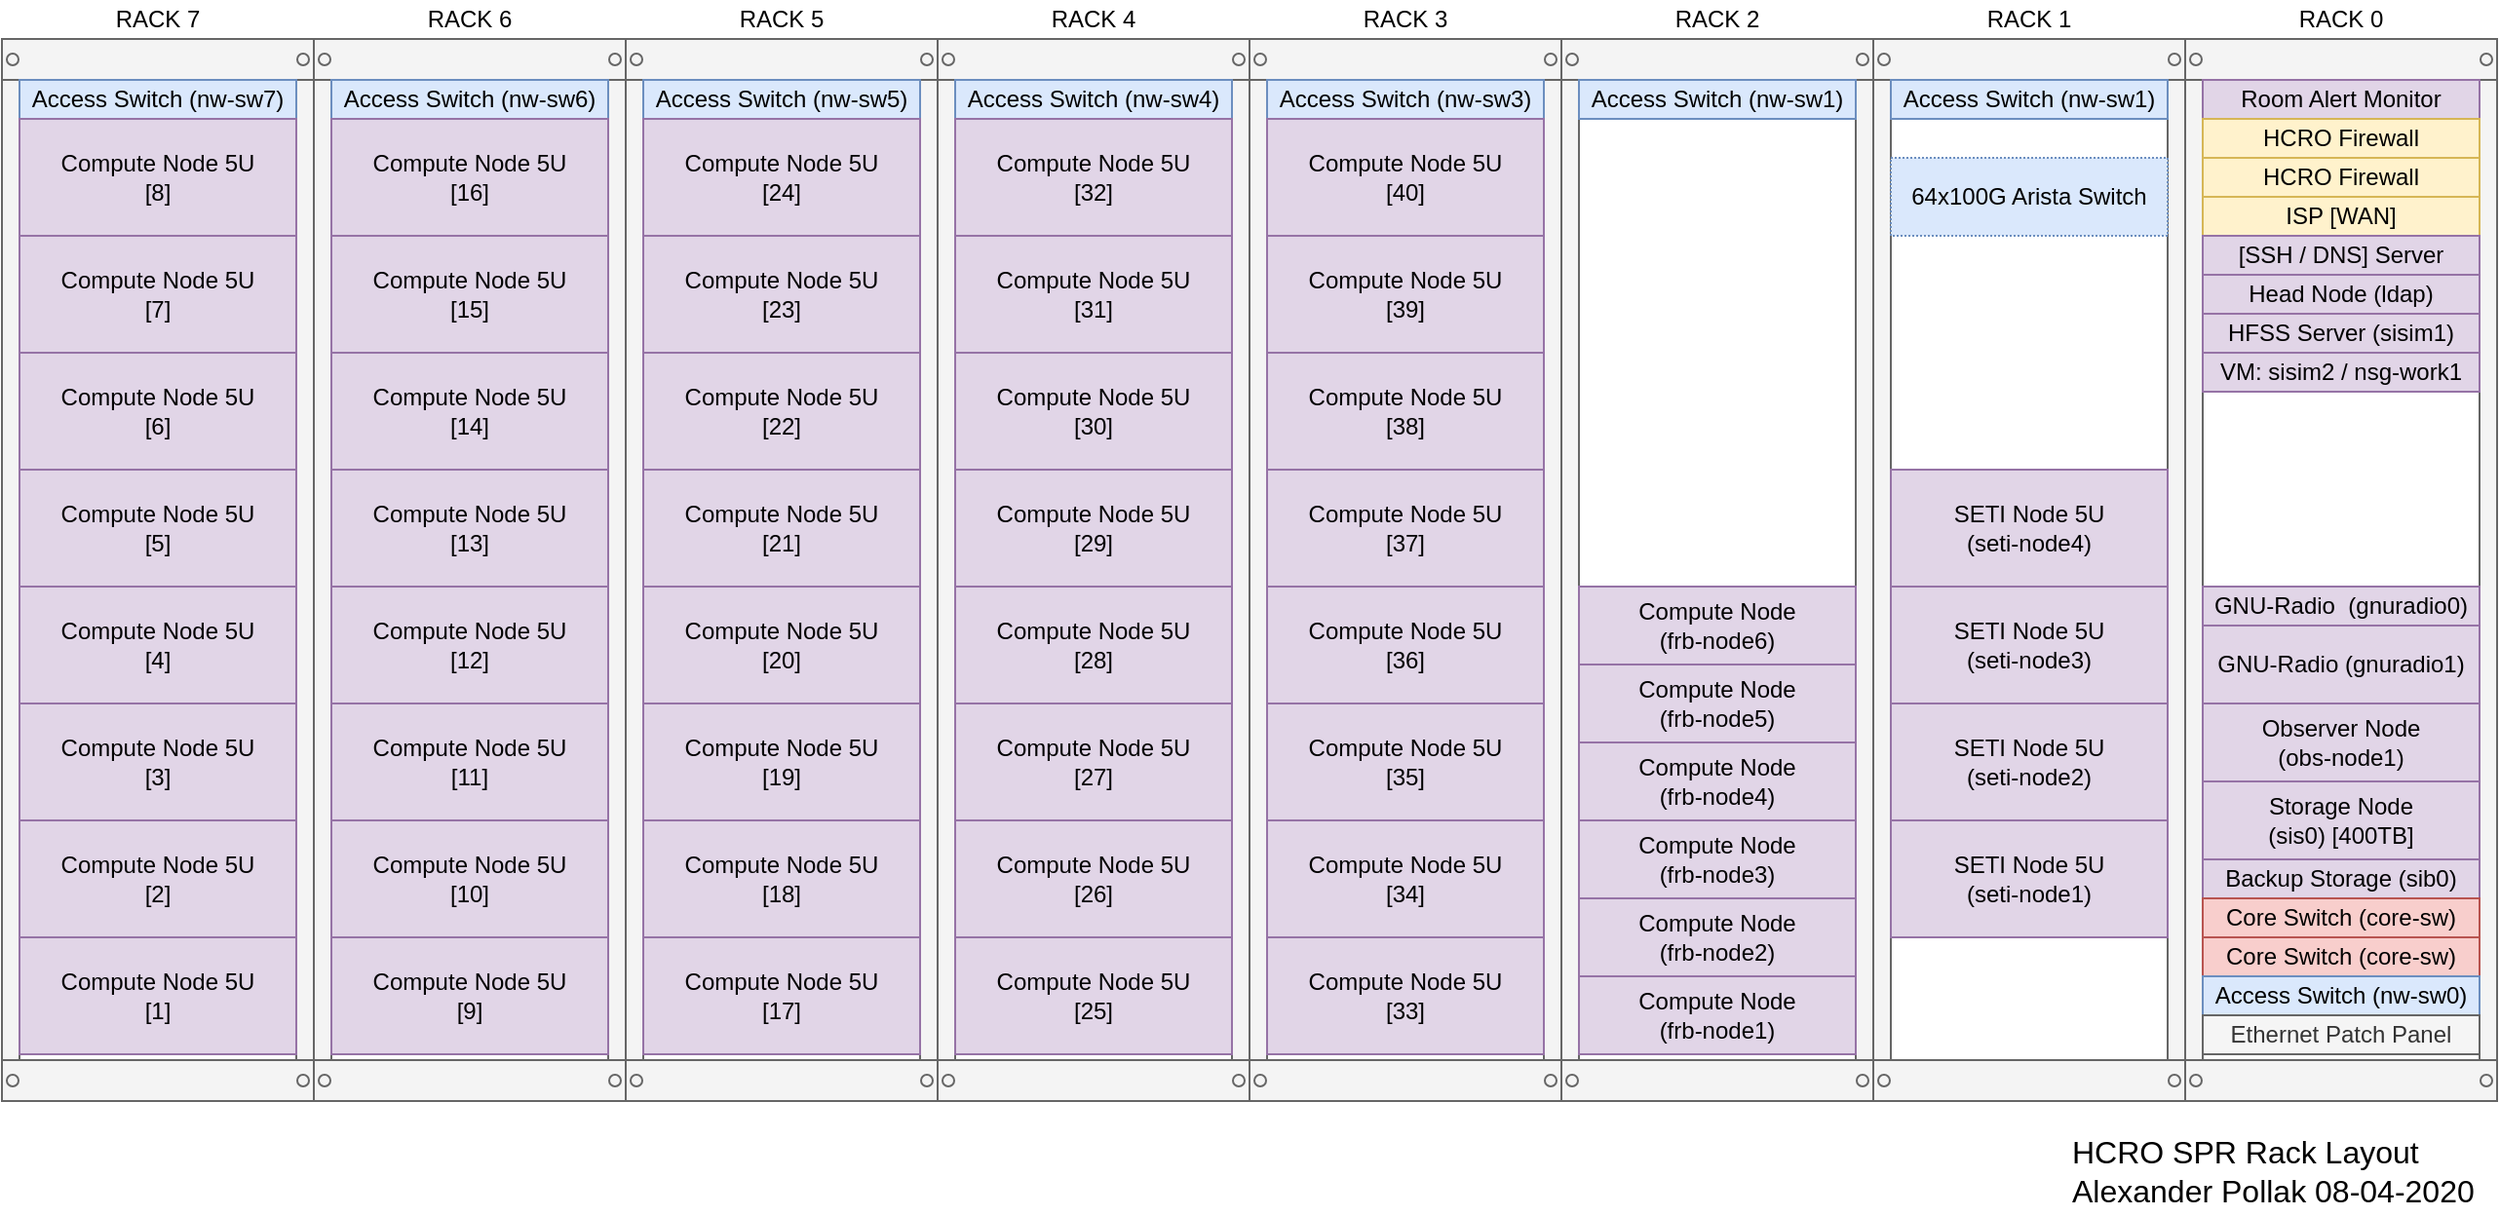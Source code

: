 <mxfile version="14.5.1" type="device"><diagram id="acVlcwg54Op8fTkylgdc" name="Page-1"><mxGraphModel dx="1106" dy="791" grid="1" gridSize="5" guides="1" tooltips="1" connect="1" arrows="1" fold="1" page="1" pageScale="1" pageWidth="1300" pageHeight="700" math="0" shadow="0"><root><mxCell id="0"/><mxCell id="1" parent="0"/><mxCell id="pl-7MKPq9duxqX2L7ix8-50" value="" style="strokeColor=#666666;html=1;verticalLabelPosition=bottom;labelBackgroundColor=#ffffff;verticalAlign=top;outlineConnect=0;shadow=0;dashed=0;shape=mxgraph.rackGeneral.container;fillColor2=#f4f4f4;container=1;collapsible=0;childLayout=rack;allowGaps=1;marginLeft=9;marginRight=9;marginTop=21;marginBottom=22;textColor=#666666;numDisp=off;align=left;" parent="1" vertex="1"><mxGeometry x="160" y="40" width="160" height="545" as="geometry"/></mxCell><mxCell id="UvotkjLp0H2UKWffZl4T-34" value="Access Switch (nw-sw6)" style="rounded=0;whiteSpace=wrap;html=1;fillColor=#dae8fc;strokeColor=#6c8ebf;" parent="pl-7MKPq9duxqX2L7ix8-50" vertex="1"><mxGeometry x="9" y="21" width="142" height="20" as="geometry"/></mxCell><mxCell id="UvotkjLp0H2UKWffZl4T-11" value="Compute Node 5U&lt;br&gt;[16]" style="rounded=0;whiteSpace=wrap;html=1;fillColor=#e1d5e7;strokeColor=#9673a6;" parent="pl-7MKPq9duxqX2L7ix8-50" vertex="1"><mxGeometry x="9" y="41" width="142" height="60" as="geometry"/></mxCell><mxCell id="UvotkjLp0H2UKWffZl4T-49" value="Compute Node 5U&lt;br&gt;[15]" style="rounded=0;whiteSpace=wrap;html=1;fillColor=#e1d5e7;strokeColor=#9673a6;" parent="pl-7MKPq9duxqX2L7ix8-50" vertex="1"><mxGeometry x="9" y="101" width="142" height="60" as="geometry"/></mxCell><mxCell id="UvotkjLp0H2UKWffZl4T-48" value="Compute Node 5U&lt;br&gt;[14]" style="rounded=0;whiteSpace=wrap;html=1;fillColor=#e1d5e7;strokeColor=#9673a6;" parent="pl-7MKPq9duxqX2L7ix8-50" vertex="1"><mxGeometry x="9" y="161" width="142" height="60" as="geometry"/></mxCell><mxCell id="UvotkjLp0H2UKWffZl4T-47" value="Compute Node 5U&lt;br&gt;[13]" style="rounded=0;whiteSpace=wrap;html=1;fillColor=#e1d5e7;strokeColor=#9673a6;" parent="pl-7MKPq9duxqX2L7ix8-50" vertex="1"><mxGeometry x="9" y="221" width="142" height="60" as="geometry"/></mxCell><mxCell id="UvotkjLp0H2UKWffZl4T-46" value="Compute Node 5U&lt;br&gt;[12]" style="rounded=0;whiteSpace=wrap;html=1;fillColor=#e1d5e7;strokeColor=#9673a6;" parent="pl-7MKPq9duxqX2L7ix8-50" vertex="1"><mxGeometry x="9" y="281" width="142" height="60" as="geometry"/></mxCell><mxCell id="UvotkjLp0H2UKWffZl4T-45" value="Compute Node 5U&lt;br&gt;[11]" style="rounded=0;whiteSpace=wrap;html=1;fillColor=#e1d5e7;strokeColor=#9673a6;" parent="pl-7MKPq9duxqX2L7ix8-50" vertex="1"><mxGeometry x="9" y="341" width="142" height="60" as="geometry"/></mxCell><mxCell id="UvotkjLp0H2UKWffZl4T-44" value="Compute Node 5U&lt;br&gt;[10]" style="rounded=0;whiteSpace=wrap;html=1;fillColor=#e1d5e7;strokeColor=#9673a6;" parent="pl-7MKPq9duxqX2L7ix8-50" vertex="1"><mxGeometry x="9" y="401" width="142" height="60" as="geometry"/></mxCell><mxCell id="UvotkjLp0H2UKWffZl4T-43" value="Compute Node 5U&lt;br&gt;[9]" style="rounded=0;whiteSpace=wrap;html=1;fillColor=#e1d5e7;strokeColor=#9673a6;" parent="pl-7MKPq9duxqX2L7ix8-50" vertex="1"><mxGeometry x="9" y="461" width="142" height="60" as="geometry"/></mxCell><mxCell id="pl-7MKPq9duxqX2L7ix8-52" value="" style="strokeColor=#666666;html=1;verticalLabelPosition=bottom;labelBackgroundColor=#ffffff;verticalAlign=top;outlineConnect=0;shadow=0;dashed=0;shape=mxgraph.rackGeneral.container;fillColor2=#f4f4f4;container=1;collapsible=0;childLayout=rack;allowGaps=1;marginLeft=9;marginRight=9;marginTop=21;marginBottom=22;textColor=#666666;numDisp=off;align=left;" parent="1" vertex="1"><mxGeometry x="960" y="40" width="160" height="545" as="geometry"/></mxCell><mxCell id="Iebf_8mehRevrUUTyz5r-128" value="Access Switch (nw-sw1)" style="rounded=0;whiteSpace=wrap;html=1;fillColor=#dae8fc;strokeColor=#6c8ebf;" parent="pl-7MKPq9duxqX2L7ix8-52" vertex="1"><mxGeometry x="9" y="21" width="142" height="20" as="geometry"/></mxCell><mxCell id="UvotkjLp0H2UKWffZl4T-32" value="64x100G Arista Switch" style="rounded=0;whiteSpace=wrap;html=1;fillColor=#dae8fc;strokeColor=#6c8ebf;dashed=1;dashPattern=1 1;" parent="pl-7MKPq9duxqX2L7ix8-52" vertex="1"><mxGeometry x="9" y="61" width="142" height="40" as="geometry"/></mxCell><mxCell id="UvotkjLp0H2UKWffZl4T-53" value="SETI Node 5U&lt;br&gt;(seti-node4)" style="rounded=0;whiteSpace=wrap;html=1;fillColor=#e1d5e7;strokeColor=#9673a6;" parent="pl-7MKPq9duxqX2L7ix8-52" vertex="1"><mxGeometry x="9" y="221" width="142" height="60" as="geometry"/></mxCell><mxCell id="UvotkjLp0H2UKWffZl4T-54" value="SETI Node 5U&lt;br&gt;(seti-node3)" style="rounded=0;whiteSpace=wrap;html=1;fillColor=#e1d5e7;strokeColor=#9673a6;" parent="pl-7MKPq9duxqX2L7ix8-52" vertex="1"><mxGeometry x="9" y="281" width="142" height="60" as="geometry"/></mxCell><mxCell id="UvotkjLp0H2UKWffZl4T-55" value="SETI Node 5U&lt;br&gt;(seti-node2)" style="rounded=0;whiteSpace=wrap;html=1;fillColor=#e1d5e7;strokeColor=#9673a6;" parent="pl-7MKPq9duxqX2L7ix8-52" vertex="1"><mxGeometry x="9" y="341" width="142" height="60" as="geometry"/></mxCell><mxCell id="rk_xUH55JHPKJ3ZoMKMR-7" value="SETI Node 5U&lt;br&gt;(seti-node1)" style="rounded=0;whiteSpace=wrap;html=1;fillColor=#e1d5e7;strokeColor=#9673a6;" parent="pl-7MKPq9duxqX2L7ix8-52" vertex="1"><mxGeometry x="9" y="401" width="142" height="60" as="geometry"/></mxCell><mxCell id="Iebf_8mehRevrUUTyz5r-2" value="" style="strokeColor=#666666;html=1;verticalLabelPosition=bottom;labelBackgroundColor=#ffffff;verticalAlign=top;outlineConnect=0;shadow=0;dashed=0;shape=mxgraph.rackGeneral.container;fillColor2=#f4f4f4;container=1;collapsible=0;childLayout=rack;allowGaps=1;marginLeft=9;marginRight=9;marginTop=21;marginBottom=22;textColor=#666666;numDisp=off;align=left;" parent="1" vertex="1"><mxGeometry x="640" y="40" width="160" height="545" as="geometry"/></mxCell><mxCell id="Iebf_8mehRevrUUTyz5r-11" value="Access Switch (nw-sw3)" style="rounded=0;whiteSpace=wrap;html=1;fillColor=#dae8fc;strokeColor=#6c8ebf;" parent="Iebf_8mehRevrUUTyz5r-2" vertex="1"><mxGeometry x="9" y="21" width="142" height="20" as="geometry"/></mxCell><mxCell id="UvotkjLp0H2UKWffZl4T-10" value="Compute Node 5U&lt;br&gt;[40]" style="rounded=0;whiteSpace=wrap;html=1;fillColor=#e1d5e7;strokeColor=#9673a6;" parent="Iebf_8mehRevrUUTyz5r-2" vertex="1"><mxGeometry x="9" y="41" width="142" height="60" as="geometry"/></mxCell><mxCell id="UvotkjLp0H2UKWffZl4T-8" value="Compute Node 5U&lt;br&gt;[38]" style="rounded=0;whiteSpace=wrap;html=1;fillColor=#e1d5e7;strokeColor=#9673a6;" parent="Iebf_8mehRevrUUTyz5r-2" vertex="1"><mxGeometry x="9" y="161" width="142" height="60" as="geometry"/></mxCell><mxCell id="UvotkjLp0H2UKWffZl4T-9" value="Compute Node 5U&lt;br&gt;[39]" style="rounded=0;whiteSpace=wrap;html=1;fillColor=#e1d5e7;strokeColor=#9673a6;" parent="Iebf_8mehRevrUUTyz5r-2" vertex="1"><mxGeometry x="9" y="101" width="142" height="60" as="geometry"/></mxCell><mxCell id="UvotkjLp0H2UKWffZl4T-7" value="Compute Node 5U&lt;br&gt;[37]" style="rounded=0;whiteSpace=wrap;html=1;fillColor=#e1d5e7;strokeColor=#9673a6;" parent="Iebf_8mehRevrUUTyz5r-2" vertex="1"><mxGeometry x="9" y="221" width="142" height="60" as="geometry"/></mxCell><mxCell id="UvotkjLp0H2UKWffZl4T-6" value="Compute Node 5U&lt;br&gt;[36]" style="rounded=0;whiteSpace=wrap;html=1;fillColor=#e1d5e7;strokeColor=#9673a6;" parent="Iebf_8mehRevrUUTyz5r-2" vertex="1"><mxGeometry x="9" y="281" width="142" height="60" as="geometry"/></mxCell><mxCell id="UvotkjLp0H2UKWffZl4T-5" value="Compute Node 5U&lt;br&gt;[35]" style="rounded=0;whiteSpace=wrap;html=1;fillColor=#e1d5e7;strokeColor=#9673a6;" parent="Iebf_8mehRevrUUTyz5r-2" vertex="1"><mxGeometry x="9" y="341" width="142" height="60" as="geometry"/></mxCell><mxCell id="UvotkjLp0H2UKWffZl4T-4" value="Compute Node 5U&lt;br&gt;[34]" style="rounded=0;whiteSpace=wrap;html=1;fillColor=#e1d5e7;strokeColor=#9673a6;" parent="Iebf_8mehRevrUUTyz5r-2" vertex="1"><mxGeometry x="9" y="401" width="142" height="60" as="geometry"/></mxCell><mxCell id="UvotkjLp0H2UKWffZl4T-1" value="Compute Node 5U&lt;br&gt;[33]" style="rounded=0;whiteSpace=wrap;html=1;fillColor=#e1d5e7;strokeColor=#9673a6;" parent="Iebf_8mehRevrUUTyz5r-2" vertex="1"><mxGeometry x="9" y="461" width="142" height="60" as="geometry"/></mxCell><mxCell id="pl-7MKPq9duxqX2L7ix8-53" value="" style="strokeColor=#666666;html=1;verticalLabelPosition=bottom;labelBackgroundColor=#ffffff;verticalAlign=top;outlineConnect=0;shadow=0;dashed=0;shape=mxgraph.rackGeneral.container;fillColor2=#f4f4f4;container=1;collapsible=0;childLayout=rack;allowGaps=1;marginLeft=9;marginRight=9;marginTop=21;marginBottom=22;textColor=#666666;numDisp=off;align=left;" parent="1" vertex="1"><mxGeometry x="1120" y="40" width="160" height="545" as="geometry"/></mxCell><mxCell id="Iebf_8mehRevrUUTyz5r-126" value="Room Alert Monitor" style="rounded=0;whiteSpace=wrap;html=1;fillColor=#e1d5e7;strokeColor=#9673a6;" parent="pl-7MKPq9duxqX2L7ix8-53" vertex="1"><mxGeometry x="9" y="21" width="142" height="20" as="geometry"/></mxCell><mxCell id="UvotkjLp0H2UKWffZl4T-52" value="HCRO Firewall" style="rounded=0;whiteSpace=wrap;html=1;fillColor=#fff2cc;strokeColor=#d6b656;" parent="pl-7MKPq9duxqX2L7ix8-53" vertex="1"><mxGeometry x="9" y="41" width="142" height="20" as="geometry"/></mxCell><mxCell id="pl-7MKPq9duxqX2L7ix8-78" value="HCRO Firewall" style="rounded=0;whiteSpace=wrap;html=1;fillColor=#fff2cc;strokeColor=#d6b656;" parent="pl-7MKPq9duxqX2L7ix8-53" vertex="1"><mxGeometry x="9" y="61" width="142" height="20" as="geometry"/></mxCell><mxCell id="pl-7MKPq9duxqX2L7ix8-85" value="ISP [WAN]" style="rounded=0;whiteSpace=wrap;html=1;fillColor=#fff2cc;strokeColor=#d6b656;" parent="pl-7MKPq9duxqX2L7ix8-53" vertex="1"><mxGeometry x="9" y="81" width="142" height="20" as="geometry"/></mxCell><mxCell id="pl-7MKPq9duxqX2L7ix8-77" value="[SSH / DNS] Server" style="rounded=0;whiteSpace=wrap;html=1;fillColor=#e1d5e7;strokeColor=#9673a6;" parent="pl-7MKPq9duxqX2L7ix8-53" vertex="1"><mxGeometry x="9" y="101" width="142" height="20" as="geometry"/></mxCell><mxCell id="Iebf_8mehRevrUUTyz5r-121" value="Head Node (ldap)" style="rounded=0;whiteSpace=wrap;html=1;fillColor=#e1d5e7;strokeColor=#9673a6;" parent="pl-7MKPq9duxqX2L7ix8-53" vertex="1"><mxGeometry x="9" y="121" width="142" height="20" as="geometry"/></mxCell><mxCell id="Iebf_8mehRevrUUTyz5r-7" value="HFSS Server (sisim1)" style="rounded=0;whiteSpace=wrap;html=1;fillColor=#e1d5e7;strokeColor=#9673a6;" parent="pl-7MKPq9duxqX2L7ix8-53" vertex="1"><mxGeometry x="9" y="141" width="142" height="20" as="geometry"/></mxCell><mxCell id="Iebf_8mehRevrUUTyz5r-12" value="VM: sisim2 / nsg-work1" style="rounded=0;whiteSpace=wrap;html=1;fillColor=#e1d5e7;strokeColor=#9673a6;" parent="pl-7MKPq9duxqX2L7ix8-53" vertex="1"><mxGeometry x="9" y="161" width="142" height="20" as="geometry"/></mxCell><mxCell id="Iebf_8mehRevrUUTyz5r-9" value="GNU-Radio&amp;nbsp; (gnuradio0)" style="rounded=0;whiteSpace=wrap;html=1;fillColor=#e1d5e7;strokeColor=#9673a6;" parent="pl-7MKPq9duxqX2L7ix8-53" vertex="1"><mxGeometry x="9" y="281" width="142" height="20" as="geometry"/></mxCell><mxCell id="Iebf_8mehRevrUUTyz5r-13" value="GNU-Radio (gnuradio1)" style="rounded=0;whiteSpace=wrap;html=1;fillColor=#e1d5e7;strokeColor=#9673a6;" parent="pl-7MKPq9duxqX2L7ix8-53" vertex="1"><mxGeometry x="9" y="301" width="142" height="40" as="geometry"/></mxCell><mxCell id="Iebf_8mehRevrUUTyz5r-8" value="Observer Node&lt;br&gt;(obs-node1)" style="rounded=0;whiteSpace=wrap;html=1;fillColor=#e1d5e7;strokeColor=#9673a6;" parent="pl-7MKPq9duxqX2L7ix8-53" vertex="1"><mxGeometry x="9" y="341" width="142" height="40" as="geometry"/></mxCell><mxCell id="Iebf_8mehRevrUUTyz5r-129" value="Storage Node&lt;br&gt;(sis0) [400TB]" style="rounded=0;whiteSpace=wrap;html=1;fillColor=#e1d5e7;strokeColor=#9673a6;" parent="pl-7MKPq9duxqX2L7ix8-53" vertex="1"><mxGeometry x="9" y="381" width="142" height="40" as="geometry"/></mxCell><mxCell id="Iebf_8mehRevrUUTyz5r-120" value="Backup Storage (sib0)" style="rounded=0;whiteSpace=wrap;html=1;fillColor=#e1d5e7;strokeColor=#9673a6;" parent="pl-7MKPq9duxqX2L7ix8-53" vertex="1"><mxGeometry x="9" y="421" width="142" height="20" as="geometry"/></mxCell><mxCell id="Iebf_8mehRevrUUTyz5r-119" value="Core Switch (core-sw)" style="rounded=0;whiteSpace=wrap;html=1;fillColor=#f8cecc;strokeColor=#b85450;" parent="pl-7MKPq9duxqX2L7ix8-53" vertex="1"><mxGeometry x="9" y="441" width="142" height="20" as="geometry"/></mxCell><mxCell id="Iebf_8mehRevrUUTyz5r-118" value="Core Switch (core-sw)" style="rounded=0;whiteSpace=wrap;html=1;fillColor=#f8cecc;strokeColor=#b85450;" parent="pl-7MKPq9duxqX2L7ix8-53" vertex="1"><mxGeometry x="9" y="461" width="142" height="20" as="geometry"/></mxCell><mxCell id="Iebf_8mehRevrUUTyz5r-117" value="Access Switch (nw-sw0)" style="rounded=0;whiteSpace=wrap;html=1;fillColor=#dae8fc;strokeColor=#6c8ebf;" parent="pl-7MKPq9duxqX2L7ix8-53" vertex="1"><mxGeometry x="9" y="481" width="142" height="20" as="geometry"/></mxCell><mxCell id="Iebf_8mehRevrUUTyz5r-116" value="Ethernet Patch Panel" style="rounded=0;whiteSpace=wrap;html=1;fillColor=#f5f5f5;strokeColor=#666666;fontColor=#333333;" parent="pl-7MKPq9duxqX2L7ix8-53" vertex="1"><mxGeometry x="9" y="501" width="142" height="20" as="geometry"/></mxCell><mxCell id="Iebf_8mehRevrUUTyz5r-95" value="RACK 0" style="text;html=1;strokeColor=none;fillColor=none;align=center;verticalAlign=middle;whiteSpace=wrap;rounded=0;" parent="1" vertex="1"><mxGeometry x="1129" y="20" width="142" height="20" as="geometry"/></mxCell><mxCell id="Iebf_8mehRevrUUTyz5r-96" value="RACK 1" style="text;html=1;strokeColor=none;fillColor=none;align=center;verticalAlign=middle;whiteSpace=wrap;rounded=0;" parent="1" vertex="1"><mxGeometry x="969" y="20" width="142" height="20" as="geometry"/></mxCell><mxCell id="Iebf_8mehRevrUUTyz5r-97" value="RACK 2" style="text;html=1;strokeColor=none;fillColor=none;align=center;verticalAlign=middle;whiteSpace=wrap;rounded=0;" parent="1" vertex="1"><mxGeometry x="809" y="20" width="142" height="20" as="geometry"/></mxCell><mxCell id="Iebf_8mehRevrUUTyz5r-98" value="RACK 3" style="text;html=1;strokeColor=none;fillColor=none;align=center;verticalAlign=middle;whiteSpace=wrap;rounded=0;" parent="1" vertex="1"><mxGeometry x="649" y="20" width="142" height="20" as="geometry"/></mxCell><mxCell id="Iebf_8mehRevrUUTyz5r-99" value="RACK 4" style="text;html=1;strokeColor=none;fillColor=none;align=center;verticalAlign=middle;whiteSpace=wrap;rounded=0;" parent="1" vertex="1"><mxGeometry x="489" y="20" width="142" height="20" as="geometry"/></mxCell><mxCell id="Iebf_8mehRevrUUTyz5r-101" value="RACK 5" style="text;html=1;strokeColor=none;fillColor=none;align=center;verticalAlign=middle;whiteSpace=wrap;rounded=0;" parent="1" vertex="1"><mxGeometry x="329" y="20" width="142" height="20" as="geometry"/></mxCell><mxCell id="Iebf_8mehRevrUUTyz5r-102" value="RACK 6" style="text;html=1;strokeColor=none;fillColor=none;align=center;verticalAlign=middle;whiteSpace=wrap;rounded=0;" parent="1" vertex="1"><mxGeometry x="169" y="20" width="142" height="20" as="geometry"/></mxCell><mxCell id="Iebf_8mehRevrUUTyz5r-103" value="RACK 7" style="text;html=1;strokeColor=none;fillColor=none;align=center;verticalAlign=middle;whiteSpace=wrap;rounded=0;" parent="1" vertex="1"><mxGeometry x="9" y="20" width="142" height="20" as="geometry"/></mxCell><mxCell id="IExUA-68LBxBtt5mKUsF-1" value="HCRO SPR Rack Layout&lt;br&gt;Alexander Pollak 08-04-2020" style="text;html=1;align=left;verticalAlign=middle;resizable=0;points=[];autosize=1;fontSize=16;" parent="1" vertex="1"><mxGeometry x="1060" y="598" width="220" height="45" as="geometry"/></mxCell><mxCell id="Iebf_8mehRevrUUTyz5r-10" value="" style="strokeColor=#666666;html=1;verticalLabelPosition=bottom;labelBackgroundColor=#ffffff;verticalAlign=top;outlineConnect=0;shadow=0;dashed=0;shape=mxgraph.rackGeneral.container;fillColor2=#f4f4f4;container=1;collapsible=0;childLayout=rack;allowGaps=1;marginLeft=9;marginRight=9;marginTop=21;marginBottom=22;textColor=#666666;numDisp=off;align=left;" parent="1" vertex="1"><mxGeometry x="480" y="40" width="160" height="545" as="geometry"/></mxCell><mxCell id="UvotkjLp0H2UKWffZl4T-33" value="Access Switch (nw-sw4)" style="rounded=0;whiteSpace=wrap;html=1;fillColor=#dae8fc;strokeColor=#6c8ebf;" parent="Iebf_8mehRevrUUTyz5r-10" vertex="1"><mxGeometry x="9" y="21" width="142" height="20" as="geometry"/></mxCell><mxCell id="UvotkjLp0H2UKWffZl4T-50" value="Compute Node 5U&lt;br&gt;[32]" style="rounded=0;whiteSpace=wrap;html=1;fillColor=#e1d5e7;strokeColor=#9673a6;" parent="Iebf_8mehRevrUUTyz5r-10" vertex="1"><mxGeometry x="9" y="41" width="142" height="60" as="geometry"/></mxCell><mxCell id="UvotkjLp0H2UKWffZl4T-42" value="Compute Node 5U&lt;br&gt;[31]" style="rounded=0;whiteSpace=wrap;html=1;fillColor=#e1d5e7;strokeColor=#9673a6;" parent="Iebf_8mehRevrUUTyz5r-10" vertex="1"><mxGeometry x="9" y="101" width="142" height="60" as="geometry"/></mxCell><mxCell id="UvotkjLp0H2UKWffZl4T-41" value="Compute Node 5U&lt;br&gt;[30]" style="rounded=0;whiteSpace=wrap;html=1;fillColor=#e1d5e7;strokeColor=#9673a6;" parent="Iebf_8mehRevrUUTyz5r-10" vertex="1"><mxGeometry x="9" y="161" width="142" height="60" as="geometry"/></mxCell><mxCell id="UvotkjLp0H2UKWffZl4T-40" value="Compute Node 5U&lt;br&gt;[29]" style="rounded=0;whiteSpace=wrap;html=1;fillColor=#e1d5e7;strokeColor=#9673a6;" parent="Iebf_8mehRevrUUTyz5r-10" vertex="1"><mxGeometry x="9" y="221" width="142" height="60" as="geometry"/></mxCell><mxCell id="UvotkjLp0H2UKWffZl4T-39" value="Compute Node 5U&lt;br&gt;[28]" style="rounded=0;whiteSpace=wrap;html=1;fillColor=#e1d5e7;strokeColor=#9673a6;" parent="Iebf_8mehRevrUUTyz5r-10" vertex="1"><mxGeometry x="9" y="281" width="142" height="60" as="geometry"/></mxCell><mxCell id="UvotkjLp0H2UKWffZl4T-38" value="Compute Node 5U&lt;br&gt;[27]" style="rounded=0;whiteSpace=wrap;html=1;fillColor=#e1d5e7;strokeColor=#9673a6;" parent="Iebf_8mehRevrUUTyz5r-10" vertex="1"><mxGeometry x="9" y="341" width="142" height="60" as="geometry"/></mxCell><mxCell id="UvotkjLp0H2UKWffZl4T-37" value="Compute Node 5U&lt;br&gt;[26]" style="rounded=0;whiteSpace=wrap;html=1;fillColor=#e1d5e7;strokeColor=#9673a6;" parent="Iebf_8mehRevrUUTyz5r-10" vertex="1"><mxGeometry x="9" y="401" width="142" height="60" as="geometry"/></mxCell><mxCell id="UvotkjLp0H2UKWffZl4T-36" value="Compute Node 5U&lt;br&gt;[25]" style="rounded=0;whiteSpace=wrap;html=1;fillColor=#e1d5e7;strokeColor=#9673a6;" parent="Iebf_8mehRevrUUTyz5r-10" vertex="1"><mxGeometry x="9" y="461" width="142" height="60" as="geometry"/></mxCell><mxCell id="UvotkjLp0H2UKWffZl4T-12" value="" style="strokeColor=#666666;html=1;verticalLabelPosition=bottom;labelBackgroundColor=#ffffff;verticalAlign=top;outlineConnect=0;shadow=0;dashed=0;shape=mxgraph.rackGeneral.container;fillColor2=#f4f4f4;container=1;collapsible=0;childLayout=rack;allowGaps=1;marginLeft=9;marginRight=9;marginTop=21;marginBottom=22;textColor=#666666;numDisp=off;align=left;" parent="1" vertex="1"><mxGeometry x="320" y="40" width="160" height="545" as="geometry"/></mxCell><mxCell id="UvotkjLp0H2UKWffZl4T-13" value="Access Switch (nw-sw5)" style="rounded=0;whiteSpace=wrap;html=1;fillColor=#dae8fc;strokeColor=#6c8ebf;" parent="UvotkjLp0H2UKWffZl4T-12" vertex="1"><mxGeometry x="9" y="21" width="142" height="20" as="geometry"/></mxCell><mxCell id="UvotkjLp0H2UKWffZl4T-14" value="Compute Node 5U&lt;br&gt;[24]" style="rounded=0;whiteSpace=wrap;html=1;fillColor=#e1d5e7;strokeColor=#9673a6;" parent="UvotkjLp0H2UKWffZl4T-12" vertex="1"><mxGeometry x="9" y="41" width="142" height="60" as="geometry"/></mxCell><mxCell id="UvotkjLp0H2UKWffZl4T-15" value="Compute Node 5U&lt;br&gt;[23]" style="rounded=0;whiteSpace=wrap;html=1;fillColor=#e1d5e7;strokeColor=#9673a6;" parent="UvotkjLp0H2UKWffZl4T-12" vertex="1"><mxGeometry x="9" y="101" width="142" height="60" as="geometry"/></mxCell><mxCell id="UvotkjLp0H2UKWffZl4T-16" value="Compute Node 5U&lt;br&gt;[22]" style="rounded=0;whiteSpace=wrap;html=1;fillColor=#e1d5e7;strokeColor=#9673a6;" parent="UvotkjLp0H2UKWffZl4T-12" vertex="1"><mxGeometry x="9" y="161" width="142" height="60" as="geometry"/></mxCell><mxCell id="UvotkjLp0H2UKWffZl4T-17" value="Compute Node 5U&lt;br&gt;[21]" style="rounded=0;whiteSpace=wrap;html=1;fillColor=#e1d5e7;strokeColor=#9673a6;" parent="UvotkjLp0H2UKWffZl4T-12" vertex="1"><mxGeometry x="9" y="221" width="142" height="60" as="geometry"/></mxCell><mxCell id="UvotkjLp0H2UKWffZl4T-18" value="Compute Node 5U&lt;br&gt;[20]" style="rounded=0;whiteSpace=wrap;html=1;fillColor=#e1d5e7;strokeColor=#9673a6;" parent="UvotkjLp0H2UKWffZl4T-12" vertex="1"><mxGeometry x="9" y="281" width="142" height="60" as="geometry"/></mxCell><mxCell id="UvotkjLp0H2UKWffZl4T-19" value="Compute Node 5U&lt;br&gt;[19]" style="rounded=0;whiteSpace=wrap;html=1;fillColor=#e1d5e7;strokeColor=#9673a6;" parent="UvotkjLp0H2UKWffZl4T-12" vertex="1"><mxGeometry x="9" y="341" width="142" height="60" as="geometry"/></mxCell><mxCell id="UvotkjLp0H2UKWffZl4T-20" value="Compute Node 5U&lt;br&gt;[18]" style="rounded=0;whiteSpace=wrap;html=1;fillColor=#e1d5e7;strokeColor=#9673a6;" parent="UvotkjLp0H2UKWffZl4T-12" vertex="1"><mxGeometry x="9" y="401" width="142" height="60" as="geometry"/></mxCell><mxCell id="UvotkjLp0H2UKWffZl4T-21" value="Compute Node 5U&lt;br&gt;[17]" style="rounded=0;whiteSpace=wrap;html=1;fillColor=#e1d5e7;strokeColor=#9673a6;" parent="UvotkjLp0H2UKWffZl4T-12" vertex="1"><mxGeometry x="9" y="461" width="142" height="60" as="geometry"/></mxCell><mxCell id="UvotkjLp0H2UKWffZl4T-22" value="" style="strokeColor=#666666;html=1;verticalLabelPosition=bottom;labelBackgroundColor=#ffffff;verticalAlign=top;outlineConnect=0;shadow=0;dashed=0;shape=mxgraph.rackGeneral.container;fillColor2=#f4f4f4;container=1;collapsible=0;childLayout=rack;allowGaps=1;marginLeft=9;marginRight=9;marginTop=21;marginBottom=22;textColor=#666666;numDisp=off;align=left;" parent="1" vertex="1"><mxGeometry y="40" width="160" height="545" as="geometry"/></mxCell><mxCell id="UvotkjLp0H2UKWffZl4T-23" value="Access Switch (nw-sw7)" style="rounded=0;whiteSpace=wrap;html=1;fillColor=#dae8fc;strokeColor=#6c8ebf;" parent="UvotkjLp0H2UKWffZl4T-22" vertex="1"><mxGeometry x="9" y="21" width="142" height="20" as="geometry"/></mxCell><mxCell id="UvotkjLp0H2UKWffZl4T-24" value="Compute Node 5U&lt;br&gt;[8]" style="rounded=0;whiteSpace=wrap;html=1;fillColor=#e1d5e7;strokeColor=#9673a6;" parent="UvotkjLp0H2UKWffZl4T-22" vertex="1"><mxGeometry x="9" y="41" width="142" height="60" as="geometry"/></mxCell><mxCell id="UvotkjLp0H2UKWffZl4T-25" value="Compute Node 5U&lt;br&gt;[7]" style="rounded=0;whiteSpace=wrap;html=1;fillColor=#e1d5e7;strokeColor=#9673a6;" parent="UvotkjLp0H2UKWffZl4T-22" vertex="1"><mxGeometry x="9" y="101" width="142" height="60" as="geometry"/></mxCell><mxCell id="UvotkjLp0H2UKWffZl4T-26" value="Compute Node 5U&lt;br&gt;[6]" style="rounded=0;whiteSpace=wrap;html=1;fillColor=#e1d5e7;strokeColor=#9673a6;" parent="UvotkjLp0H2UKWffZl4T-22" vertex="1"><mxGeometry x="9" y="161" width="142" height="60" as="geometry"/></mxCell><mxCell id="UvotkjLp0H2UKWffZl4T-27" value="Compute Node 5U&lt;br&gt;[5]" style="rounded=0;whiteSpace=wrap;html=1;fillColor=#e1d5e7;strokeColor=#9673a6;" parent="UvotkjLp0H2UKWffZl4T-22" vertex="1"><mxGeometry x="9" y="221" width="142" height="60" as="geometry"/></mxCell><mxCell id="UvotkjLp0H2UKWffZl4T-28" value="Compute Node 5U&lt;br&gt;[4]" style="rounded=0;whiteSpace=wrap;html=1;fillColor=#e1d5e7;strokeColor=#9673a6;" parent="UvotkjLp0H2UKWffZl4T-22" vertex="1"><mxGeometry x="9" y="281" width="142" height="60" as="geometry"/></mxCell><mxCell id="UvotkjLp0H2UKWffZl4T-29" value="Compute Node 5U&lt;br&gt;[3]" style="rounded=0;whiteSpace=wrap;html=1;fillColor=#e1d5e7;strokeColor=#9673a6;" parent="UvotkjLp0H2UKWffZl4T-22" vertex="1"><mxGeometry x="9" y="341" width="142" height="60" as="geometry"/></mxCell><mxCell id="UvotkjLp0H2UKWffZl4T-30" value="Compute Node 5U&lt;br&gt;[2]" style="rounded=0;whiteSpace=wrap;html=1;fillColor=#e1d5e7;strokeColor=#9673a6;" parent="UvotkjLp0H2UKWffZl4T-22" vertex="1"><mxGeometry x="9" y="401" width="142" height="60" as="geometry"/></mxCell><mxCell id="UvotkjLp0H2UKWffZl4T-31" value="Compute Node 5U&lt;br&gt;[1]" style="rounded=0;whiteSpace=wrap;html=1;fillColor=#e1d5e7;strokeColor=#9673a6;" parent="UvotkjLp0H2UKWffZl4T-22" vertex="1"><mxGeometry x="9" y="461" width="142" height="60" as="geometry"/></mxCell><mxCell id="Iebf_8mehRevrUUTyz5r-6" value="" style="strokeColor=#666666;html=1;verticalLabelPosition=bottom;labelBackgroundColor=#ffffff;verticalAlign=top;outlineConnect=0;shadow=0;dashed=0;shape=mxgraph.rackGeneral.container;fillColor2=#f4f4f4;container=1;collapsible=0;childLayout=rack;allowGaps=1;marginLeft=9;marginRight=9;marginTop=21;marginBottom=22;textColor=#666666;numDisp=off;align=left;" parent="1" vertex="1"><mxGeometry x="800" y="40" width="160" height="545" as="geometry"/></mxCell><mxCell id="Iebf_8mehRevrUUTyz5r-124" value="Access Switch (nw-sw1)" style="rounded=0;whiteSpace=wrap;html=1;fillColor=#dae8fc;strokeColor=#6c8ebf;" parent="Iebf_8mehRevrUUTyz5r-6" vertex="1"><mxGeometry x="9" y="21" width="142" height="20" as="geometry"/></mxCell><mxCell id="pl-7MKPq9duxqX2L7ix8-62" value="Compute Node&lt;br&gt;(frb-node6)" style="rounded=0;whiteSpace=wrap;html=1;fillColor=#e1d5e7;strokeColor=#9673a6;" parent="Iebf_8mehRevrUUTyz5r-6" vertex="1"><mxGeometry x="9" y="281" width="142" height="40" as="geometry"/></mxCell><mxCell id="pl-7MKPq9duxqX2L7ix8-61" value="Compute Node&lt;br&gt;(frb-node5)" style="rounded=0;whiteSpace=wrap;html=1;fillColor=#e1d5e7;strokeColor=#9673a6;" parent="Iebf_8mehRevrUUTyz5r-6" vertex="1"><mxGeometry x="9" y="321" width="142" height="40" as="geometry"/></mxCell><mxCell id="pl-7MKPq9duxqX2L7ix8-60" value="Compute Node&lt;br&gt;(frb-node4)" style="rounded=0;whiteSpace=wrap;html=1;fillColor=#e1d5e7;strokeColor=#9673a6;" parent="Iebf_8mehRevrUUTyz5r-6" vertex="1"><mxGeometry x="9" y="361" width="142" height="40" as="geometry"/></mxCell><mxCell id="pl-7MKPq9duxqX2L7ix8-59" value="Compute Node&lt;br&gt;(frb-node3)" style="rounded=0;whiteSpace=wrap;html=1;fillColor=#e1d5e7;strokeColor=#9673a6;" parent="Iebf_8mehRevrUUTyz5r-6" vertex="1"><mxGeometry x="9" y="401" width="142" height="40" as="geometry"/></mxCell><mxCell id="pl-7MKPq9duxqX2L7ix8-58" value="Compute Node&lt;br&gt;(frb-node2)" style="rounded=0;whiteSpace=wrap;html=1;fillColor=#e1d5e7;strokeColor=#9673a6;" parent="Iebf_8mehRevrUUTyz5r-6" vertex="1"><mxGeometry x="9" y="441" width="142" height="40" as="geometry"/></mxCell><mxCell id="pl-7MKPq9duxqX2L7ix8-57" value="Compute Node&lt;br&gt;(frb-node1)" style="rounded=0;whiteSpace=wrap;html=1;fillColor=#e1d5e7;strokeColor=#9673a6;" parent="Iebf_8mehRevrUUTyz5r-6" vertex="1"><mxGeometry x="9" y="481" width="142" height="40" as="geometry"/></mxCell></root></mxGraphModel></diagram></mxfile>